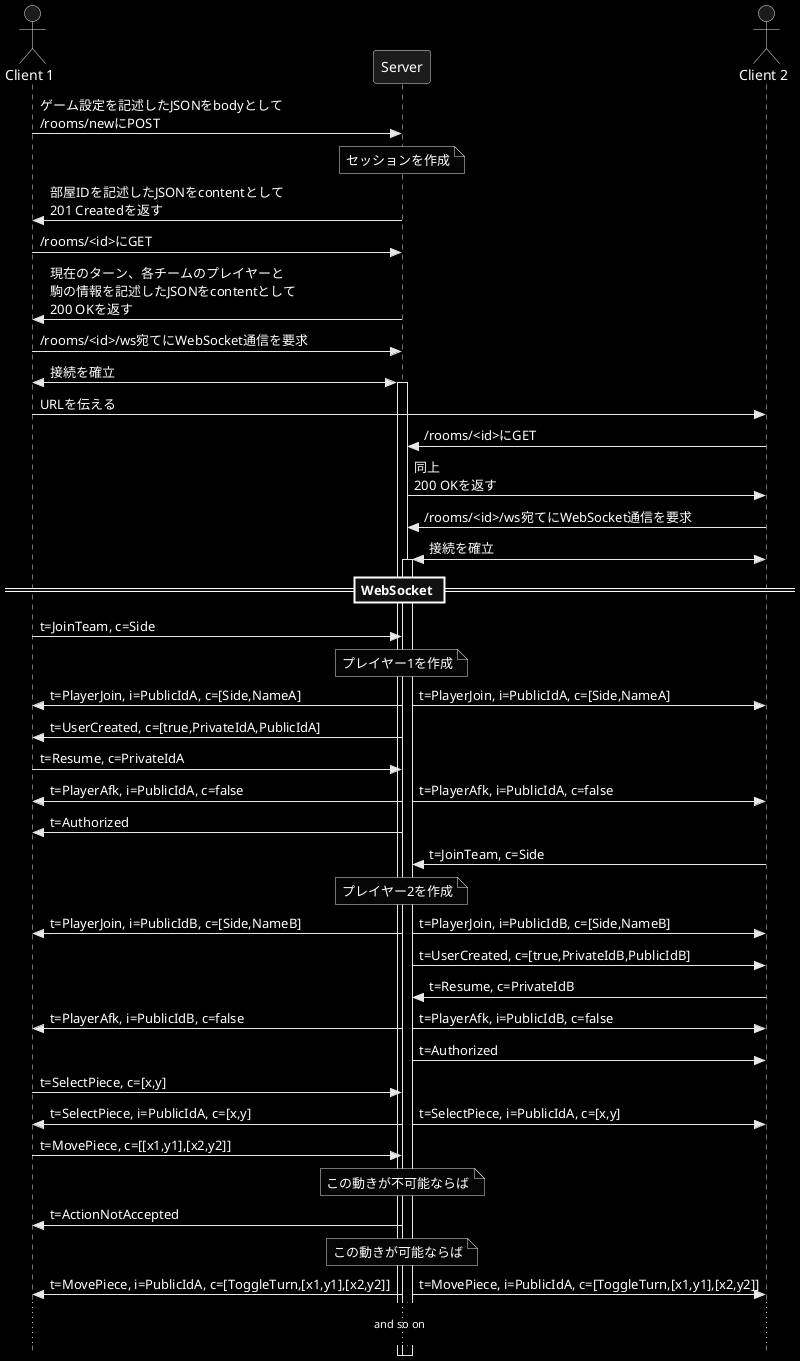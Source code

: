 @startuml name

!pragma teoz true

skinparam Style strictuml
skinparam Monochrome reverse

actor "Client 1" as A
participant Server
actor "Client 2" as B

A -> Server: ゲーム設定を記述したJSONをbodyとして\n/rooms/newにPOST
note over Server: セッションを作成
Server -> A: 部屋IDを記述したJSONをcontentとして\n201 Createdを返す
A -> Server: /rooms/<id>にGET
Server -> A: 現在のターン、各チームのプレイヤーと\n駒の情報を記述したJSONをcontentとして\n200 OKを返す
A -> Server: /rooms/<id>/ws宛てにWebSocket通信を要求
A <-> Server: 接続を確立
activate Server

A -> B: URLを伝える

B -> Server: /rooms/<id>にGET
Server -> B: 同上\n200 OKを返す
B -> Server: /rooms/<id>/ws宛てにWebSocket通信を要求
B <-> Server: 接続を確立
activate Server

== WebSocket ==

A -> Server: t=JoinTeam, c=Side
note over Server: プレイヤー1を作成
Server -> A: t=PlayerJoin, i=PublicIdA, c=[Side,NameA]
& Server -> B: t=PlayerJoin, i=PublicIdA, c=[Side,NameA]
Server -> A: t=UserCreated, c=[true,PrivateIdA,PublicIdA]
A -> Server: t=Resume, c=PrivateIdA
Server -> A: t=PlayerAfk, i=PublicIdA, c=false
& Server -> B: t=PlayerAfk, i=PublicIdA, c=false
Server -> A: t=Authorized

B -> Server: t=JoinTeam, c=Side
note over Server: プレイヤー2を作成
Server -> A: t=PlayerJoin, i=PublicIdB, c=[Side,NameB]
& Server -> B: t=PlayerJoin, i=PublicIdB, c=[Side,NameB]
Server -> B: t=UserCreated, c=[true,PrivateIdB,PublicIdB]
B -> Server: t=Resume, c=PrivateIdB
Server -> A: t=PlayerAfk, i=PublicIdB, c=false
& Server -> B: t=PlayerAfk, i=PublicIdB, c=false
Server -> B: t=Authorized

A -> Server: t=SelectPiece, c=[x,y]
Server -> A: t=SelectPiece, i=PublicIdA, c=[x,y]
& Server -> B: t=SelectPiece, i=PublicIdA, c=[x,y]

A -> Server: t=MovePiece, c=[[x1,y1],[x2,y2]]
note over Server: この動きが不可能ならば
Server -> A: t=ActionNotAccepted
note over Server: この動きが可能ならば
Server -> A: t=MovePiece, i=PublicIdA, c=[ToggleTurn,[x1,y1],[x2,y2]]
& Server -> B: t=MovePiece, i=PublicIdA, c=[ToggleTurn,[x1,y1],[x2,y2]]

...and so on...

@enduml
